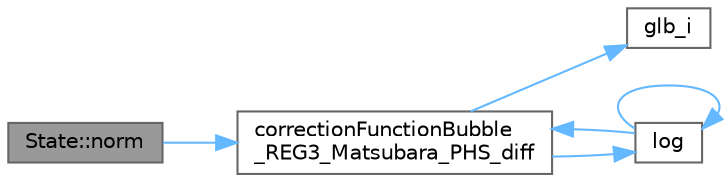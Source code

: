 digraph "State::norm"
{
 // INTERACTIVE_SVG=YES
 // LATEX_PDF_SIZE
  bgcolor="transparent";
  edge [fontname=Helvetica,fontsize=10,labelfontname=Helvetica,labelfontsize=10];
  node [fontname=Helvetica,fontsize=10,shape=box,height=0.2,width=0.4];
  rankdir="LR";
  Node1 [id="Node000001",label="State::norm",height=0.2,width=0.4,color="gray40", fillcolor="grey60", style="filled", fontcolor="black",tooltip=" "];
  Node1 -> Node2 [id="edge1_Node000001_Node000002",color="steelblue1",style="solid",tooltip=" "];
  Node2 [id="Node000002",label="correctionFunctionBubble\l_REG3_Matsubara_PHS_diff",height=0.2,width=0.4,color="grey40", fillcolor="white", style="filled",URL="$dd/dea/bubble__corrections_8hpp.html#aff27784f97591f505f77ff0065ab57af",tooltip=" "];
  Node2 -> Node3 [id="edge2_Node000002_Node000003",color="steelblue1",style="solid",tooltip=" "];
  Node3 [id="Node000003",label="glb_i",height=0.2,width=0.4,color="grey40", fillcolor="white", style="filled",URL="$d7/d59/data__structures_8hpp.html#ae0c8f095bd2588bb4d374b002c94a90d",tooltip=" "];
  Node2 -> Node4 [id="edge3_Node000002_Node000004",color="steelblue1",style="solid",tooltip=" "];
  Node4 [id="Node000004",label="log",height=0.2,width=0.4,color="grey40", fillcolor="white", style="filled",URL="$d7/d43/KramersKronig_8c_09_09.html#ad9512117c829517886f44895ef9ece90",tooltip=" "];
  Node4 -> Node2 [id="edge4_Node000004_Node000002",color="steelblue1",style="solid",tooltip=" "];
  Node4 -> Node4 [id="edge5_Node000004_Node000004",color="steelblue1",style="solid",tooltip=" "];
}

